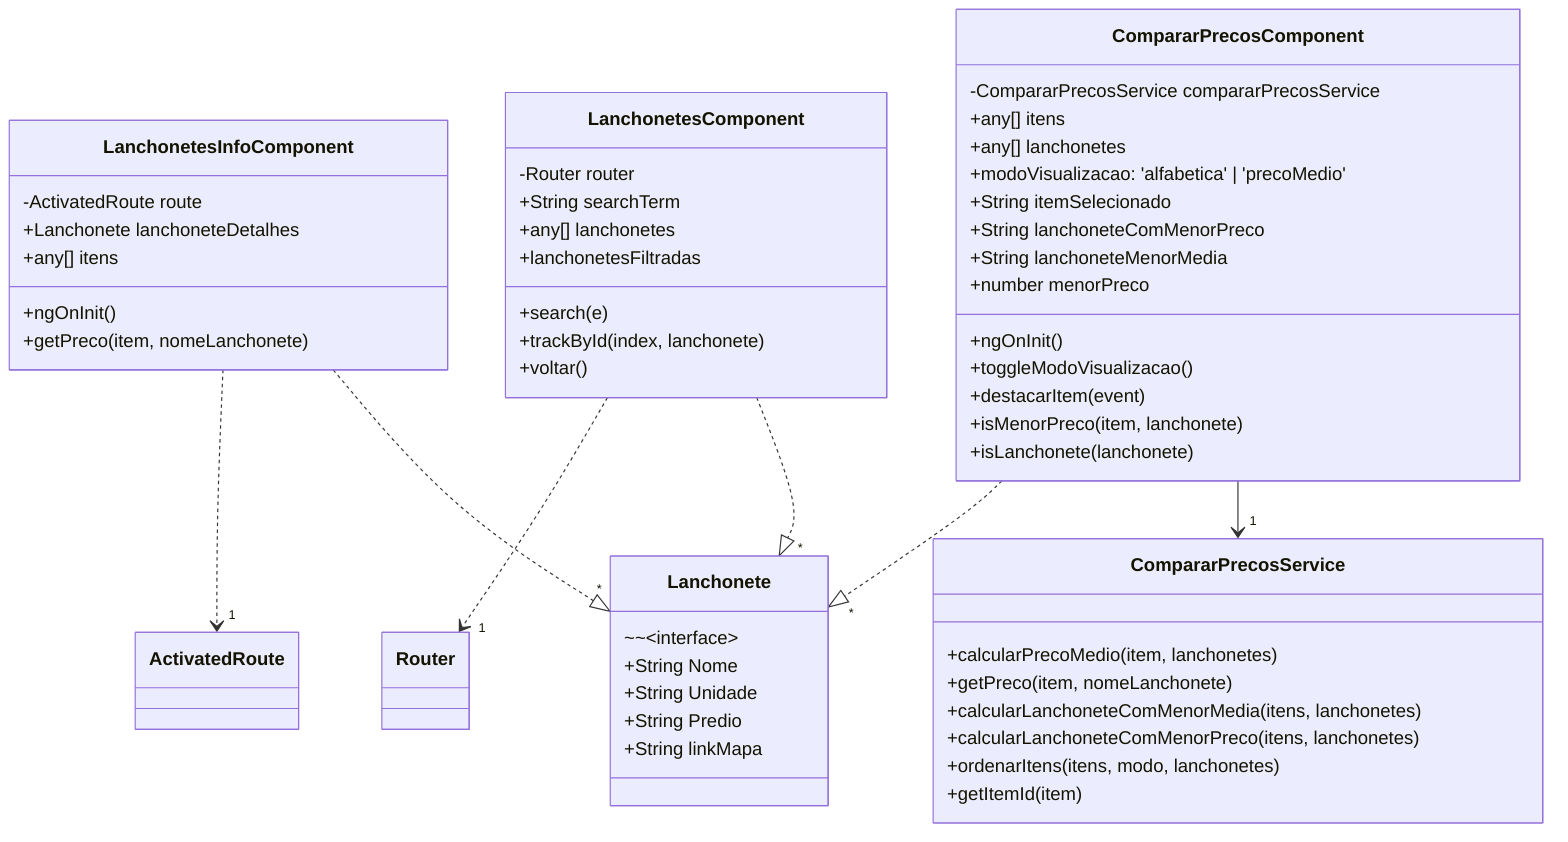 classDiagram
direction TB
    class Lanchonete {
	    ~~~interface~
	    +String Nome
	    +String Unidade
	    +String Predio
	    +String linkMapa
    }

    class LanchonetesInfoComponent {
	    -ActivatedRoute route
	    +Lanchonete lanchoneteDetalhes
	    +any[] itens
	    +ngOnInit()
	    +getPreco(item, nomeLanchonete)
    }

    class LanchonetesComponent {
	    -Router router
	    +String searchTerm
	    +any[] lanchonetes
	    +lanchonetesFiltradas
	    +search(e)
	    +trackById(index, lanchonete)
	    +voltar()
    }

    class CompararPrecosComponent {
	    -CompararPrecosService compararPrecosService
	    +any[] itens
	    +any[] lanchonetes
	    +modoVisualizacao: 'alfabetica' | 'precoMedio'
	    +String itemSelecionado
	    +String lanchoneteComMenorPreco
	    +String lanchoneteMenorMedia
	    +number menorPreco
	    +ngOnInit()
	    +toggleModoVisualizacao()
	    +destacarItem(event)
	    +isMenorPreco(item, lanchonete)
	    +isLanchonete(lanchonete)
    }

    class CompararPrecosService {
	    +calcularPrecoMedio(item, lanchonetes)
	    +getPreco(item, nomeLanchonete)
	    +calcularLanchoneteComMenorMedia(itens, lanchonetes)
      +calcularLanchoneteComMenorPreco(itens, lanchonetes)
      +ordenarItens(itens, modo, lanchonetes)
      +getItemId(item)
    }

    class ActivatedRoute {
    }

    class Router {
    }

    LanchonetesInfoComponent ..> "1" ActivatedRoute
    LanchonetesInfoComponent ..|> "*" Lanchonete
    CompararPrecosComponent ..|> "*" Lanchonete
    LanchonetesComponent ..> "1" Router
    LanchonetesComponent ..|> "*" Lanchonete
    CompararPrecosComponent --> "1" CompararPrecosService